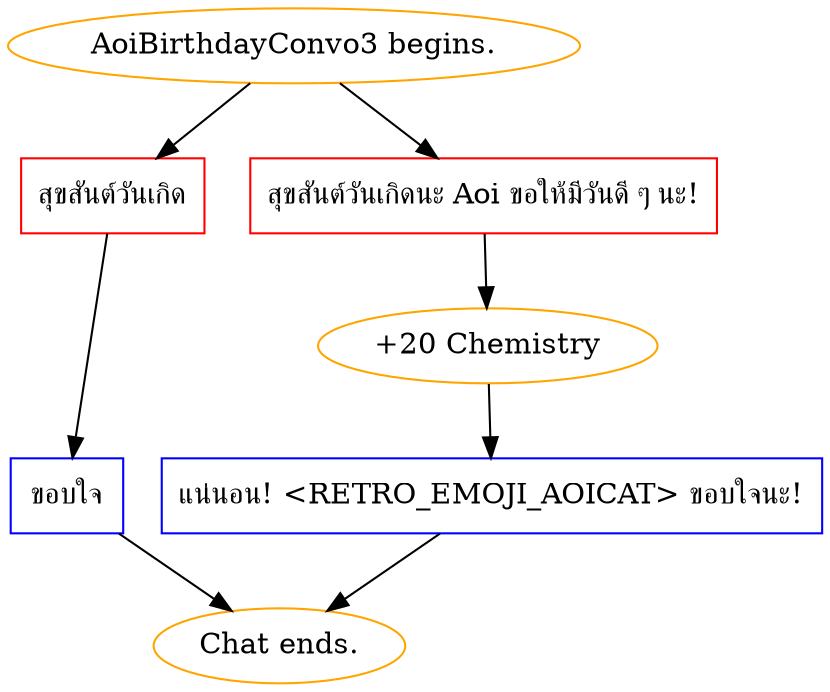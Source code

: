digraph {
	"AoiBirthdayConvo3 begins." [color=orange];
		"AoiBirthdayConvo3 begins." -> j2547823304;
		"AoiBirthdayConvo3 begins." -> j1720482724;
	j2547823304 [label="สุขสันต์วันเกิด",shape=box,color=red];
		j2547823304 -> j631331783;
	j1720482724 [label="สุขสันต์วันเกิดนะ Aoi ขอให้มีวันดี ๆ นะ!",shape=box,color=red];
		j1720482724 -> j3432933048;
	j631331783 [label="ขอบใจ",shape=box,color=blue];
		j631331783 -> "Chat ends.";
	j3432933048 [label="+20 Chemistry",color=orange];
		j3432933048 -> j1683773561;
	"Chat ends." [color=orange];
	j1683773561 [label="แน่นอน! <RETRO_EMOJI_AOICAT> ขอบใจนะ!",shape=box,color=blue];
		j1683773561 -> "Chat ends.";
}